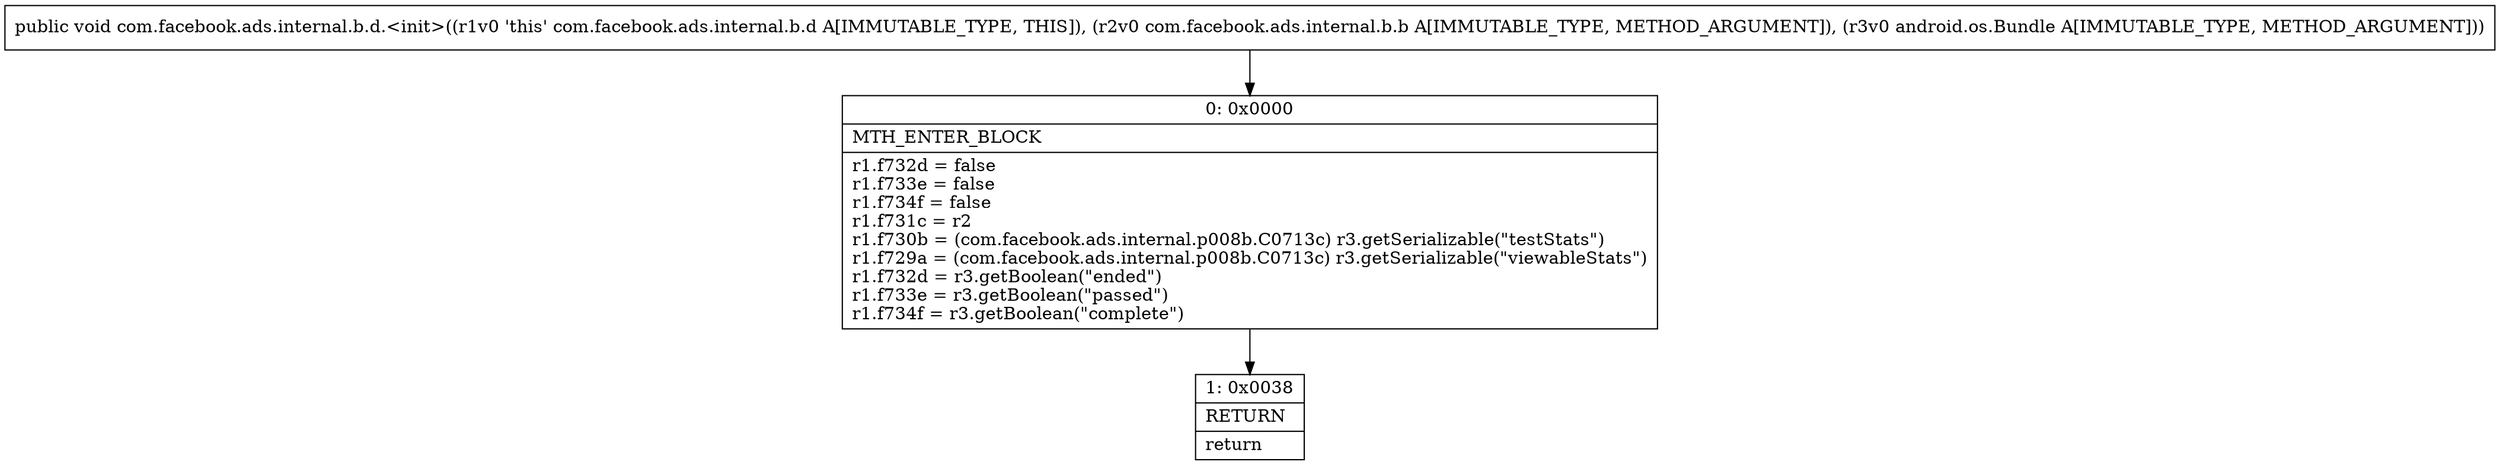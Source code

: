 digraph "CFG forcom.facebook.ads.internal.b.d.\<init\>(Lcom\/facebook\/ads\/internal\/b\/b;Landroid\/os\/Bundle;)V" {
Node_0 [shape=record,label="{0\:\ 0x0000|MTH_ENTER_BLOCK\l|r1.f732d = false\lr1.f733e = false\lr1.f734f = false\lr1.f731c = r2\lr1.f730b = (com.facebook.ads.internal.p008b.C0713c) r3.getSerializable(\"testStats\")\lr1.f729a = (com.facebook.ads.internal.p008b.C0713c) r3.getSerializable(\"viewableStats\")\lr1.f732d = r3.getBoolean(\"ended\")\lr1.f733e = r3.getBoolean(\"passed\")\lr1.f734f = r3.getBoolean(\"complete\")\l}"];
Node_1 [shape=record,label="{1\:\ 0x0038|RETURN\l|return\l}"];
MethodNode[shape=record,label="{public void com.facebook.ads.internal.b.d.\<init\>((r1v0 'this' com.facebook.ads.internal.b.d A[IMMUTABLE_TYPE, THIS]), (r2v0 com.facebook.ads.internal.b.b A[IMMUTABLE_TYPE, METHOD_ARGUMENT]), (r3v0 android.os.Bundle A[IMMUTABLE_TYPE, METHOD_ARGUMENT])) }"];
MethodNode -> Node_0;
Node_0 -> Node_1;
}

